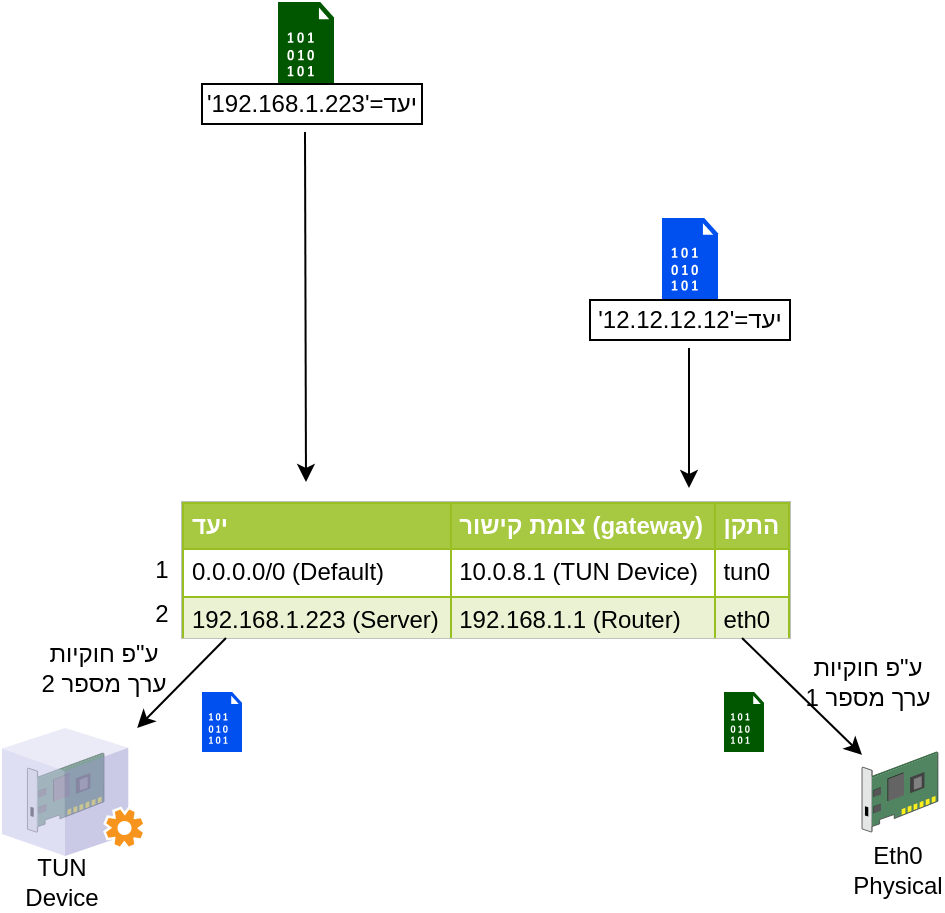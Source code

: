 <mxfile version="14.6.13" type="device"><diagram id="s4Lzh-Kqz-5Y4GF0N5b0" name="‫עמוד-1‬"><mxGraphModel dx="1091" dy="853" grid="1" gridSize="10" guides="1" tooltips="1" connect="1" arrows="1" fold="1" page="1" pageScale="1" pageWidth="827" pageHeight="1169" math="0" shadow="0"><root><mxCell id="0"/><mxCell id="1" parent="0"/><mxCell id="8mxdm7v2rJ3TSaC0O_ii-1" value="" style="shadow=0;dashed=0;html=1;labelPosition=center;verticalLabelPosition=bottom;verticalAlign=top;align=center;outlineConnect=0;shape=mxgraph.veeam.3d.service_vnic;" parent="1" vertex="1"><mxGeometry x="180" y="533" width="72" height="64" as="geometry"/></mxCell><mxCell id="8mxdm7v2rJ3TSaC0O_ii-2" value="" style="shadow=0;dashed=0;html=1;labelPosition=center;verticalLabelPosition=bottom;verticalAlign=top;align=center;outlineConnect=0;shape=mxgraph.veeam.3d.network_card;" parent="1" vertex="1"><mxGeometry x="610" y="545" width="38" height="40" as="geometry"/></mxCell><mxCell id="8mxdm7v2rJ3TSaC0O_ii-3" value="&lt;table border=&quot;1&quot; width=&quot;100%&quot; cellpadding=&quot;4&quot; style=&quot;width: 100% ; height: 100% ; border-collapse: collapse&quot;&gt;&lt;tbody&gt;&lt;tr style=&quot;background-color: #a7c942 ; color: #ffffff ; border: 1px solid #98bf21&quot;&gt;&lt;th align=&quot;left&quot;&gt;יעד&lt;/th&gt;&lt;th align=&quot;left&quot;&gt;צומת קישור (gateway)&lt;/th&gt;&lt;th align=&quot;left&quot;&gt;התקן&lt;/th&gt;&lt;/tr&gt;&lt;tr style=&quot;border: 1px solid #98bf21&quot;&gt;&lt;td&gt;0.0.0.0/0 (Default)&lt;/td&gt;&lt;td&gt;10.0.8.1 (TUN Device)&lt;/td&gt;&lt;td&gt;tun0&lt;/td&gt;&lt;/tr&gt;&lt;tr style=&quot;background-color: #eaf2d3 ; border: 1px solid #98bf21&quot;&gt;&lt;td&gt;192.168.1.223 (Server)&lt;/td&gt;&lt;td&gt;192.168.1.1 (Router)&lt;/td&gt;&lt;td&gt;eth0&lt;/td&gt;&lt;/tr&gt;&lt;tr style=&quot;border: 1px solid #98bf21&quot;&gt;&lt;td&gt;&lt;/td&gt;&lt;td&gt;&lt;/td&gt;&lt;td&gt;&lt;br&gt;&lt;/td&gt;&lt;/tr&gt;&lt;tr style=&quot;background-color: #eaf2d3 ; border: 1px solid #98bf21&quot;&gt;&lt;td&gt;&lt;br&gt;&lt;/td&gt;&lt;td&gt;&lt;/td&gt;&lt;td&gt;&lt;br&gt;&lt;/td&gt;&lt;/tr&gt;&lt;/tbody&gt;&lt;/table&gt;" style="text;html=1;strokeColor=#c0c0c0;overflow=fill;rounded=0;labelBackgroundColor=#ffffff;sketch=0;fillColor=#000000;gradientColor=#000000;spacingTop=0;labelBorderColor=none;" parent="1" vertex="1"><mxGeometry x="270" y="420" width="304" height="68" as="geometry"/></mxCell><mxCell id="8mxdm7v2rJ3TSaC0O_ii-4" value="TUN Device" style="text;html=1;strokeColor=none;fillColor=none;align=center;verticalAlign=middle;whiteSpace=wrap;rounded=0;" parent="1" vertex="1"><mxGeometry x="190" y="600" width="40" height="20" as="geometry"/></mxCell><mxCell id="8mxdm7v2rJ3TSaC0O_ii-5" value="Eth0 Physical" style="text;html=1;strokeColor=none;fillColor=none;align=center;verticalAlign=middle;whiteSpace=wrap;rounded=0;" parent="1" vertex="1"><mxGeometry x="608" y="594" width="40" height="20" as="geometry"/></mxCell><mxCell id="8mxdm7v2rJ3TSaC0O_ii-6" value="" style="pointerEvents=1;shadow=0;dashed=0;html=1;strokeColor=#001DBC;fillColor=#0050ef;labelPosition=center;verticalLabelPosition=bottom;verticalAlign=top;align=center;outlineConnect=0;shape=mxgraph.veeam2.data_file;fontColor=#ffffff;" parent="1" vertex="1"><mxGeometry x="510" y="278" width="28" height="42" as="geometry"/></mxCell><mxCell id="y9E40neOaX3SfekX9PtF-1" value="" style="endArrow=classic;html=1;" parent="1" edge="1"><mxGeometry width="50" height="50" relative="1" as="geometry"><mxPoint x="523.5" y="343" as="sourcePoint"/><mxPoint x="523.5" y="413" as="targetPoint"/></mxGeometry></mxCell><mxCell id="y9E40neOaX3SfekX9PtF-8" value="'יעד='12.12.12.12&lt;br&gt;" style="rounded=0;whiteSpace=wrap;html=1;" parent="1" vertex="1"><mxGeometry x="474" y="319" width="100" height="20" as="geometry"/></mxCell><mxCell id="y9E40neOaX3SfekX9PtF-11" value="" style="pointerEvents=1;shadow=0;dashed=0;html=1;strokeColor=#005700;labelPosition=center;verticalLabelPosition=bottom;verticalAlign=top;align=center;outlineConnect=0;shape=mxgraph.veeam2.data_file;fontColor=#ffffff;fillColor=#005700;" parent="1" vertex="1"><mxGeometry x="318" y="170" width="28" height="43" as="geometry"/></mxCell><mxCell id="y9E40neOaX3SfekX9PtF-12" value="" style="endArrow=classic;html=1;" parent="1" edge="1"><mxGeometry width="50" height="50" relative="1" as="geometry"><mxPoint x="331.5" y="235" as="sourcePoint"/><mxPoint x="332" y="410" as="targetPoint"/></mxGeometry></mxCell><mxCell id="y9E40neOaX3SfekX9PtF-13" value="'יעד='192.168.1.223" style="rounded=0;whiteSpace=wrap;html=1;" parent="1" vertex="1"><mxGeometry x="280" y="211" width="110" height="20" as="geometry"/></mxCell><mxCell id="y9E40neOaX3SfekX9PtF-15" value="" style="pointerEvents=1;shadow=0;dashed=0;html=1;strokeColor=#005700;labelPosition=center;verticalLabelPosition=bottom;verticalAlign=top;align=center;outlineConnect=0;shape=mxgraph.veeam2.data_file;fontColor=#ffffff;fillColor=#005700;" parent="1" vertex="1"><mxGeometry x="541" y="515" width="20" height="30" as="geometry"/></mxCell><mxCell id="y9E40neOaX3SfekX9PtF-16" value="" style="endArrow=classic;html=1;" parent="1" target="8mxdm7v2rJ3TSaC0O_ii-2" edge="1"><mxGeometry width="50" height="50" relative="1" as="geometry"><mxPoint x="550" y="488" as="sourcePoint"/><mxPoint x="592" y="548" as="targetPoint"/></mxGeometry></mxCell><mxCell id="y9E40neOaX3SfekX9PtF-18" value="1" style="text;html=1;strokeColor=none;fillColor=none;align=center;verticalAlign=middle;whiteSpace=wrap;rounded=0;" parent="1" vertex="1"><mxGeometry x="240" y="444" width="40" height="20" as="geometry"/></mxCell><mxCell id="y9E40neOaX3SfekX9PtF-19" value="2" style="text;html=1;strokeColor=none;fillColor=none;align=center;verticalAlign=middle;whiteSpace=wrap;rounded=0;" parent="1" vertex="1"><mxGeometry x="240" y="466" width="40" height="20" as="geometry"/></mxCell><mxCell id="y9E40neOaX3SfekX9PtF-20" value="ע&quot;פ חוקיות ערך מספר 1" style="text;html=1;strokeColor=none;fillColor=none;align=center;verticalAlign=middle;whiteSpace=wrap;rounded=0;" parent="1" vertex="1"><mxGeometry x="578" y="500" width="70" height="20" as="geometry"/></mxCell><mxCell id="y9E40neOaX3SfekX9PtF-21" value="" style="pointerEvents=1;shadow=0;dashed=0;html=1;strokeColor=#005700;labelPosition=center;verticalLabelPosition=bottom;verticalAlign=top;align=center;outlineConnect=0;shape=mxgraph.veeam2.data_file;fontColor=#ffffff;fillColor=#0050EF;" parent="1" vertex="1"><mxGeometry x="280" y="515" width="20" height="30" as="geometry"/></mxCell><mxCell id="y9E40neOaX3SfekX9PtF-22" value="" style="endArrow=classic;html=1;" parent="1" target="8mxdm7v2rJ3TSaC0O_ii-1" edge="1"><mxGeometry width="50" height="50" relative="1" as="geometry"><mxPoint x="292" y="488" as="sourcePoint"/><mxPoint x="260" y="540" as="targetPoint"/></mxGeometry></mxCell><mxCell id="y9E40neOaX3SfekX9PtF-23" value="ע&quot;פ חוקיות ערך מספר 2" style="text;html=1;strokeColor=none;fillColor=none;align=center;verticalAlign=middle;whiteSpace=wrap;rounded=0;" parent="1" vertex="1"><mxGeometry x="196" y="493" width="70" height="20" as="geometry"/></mxCell></root></mxGraphModel></diagram></mxfile>